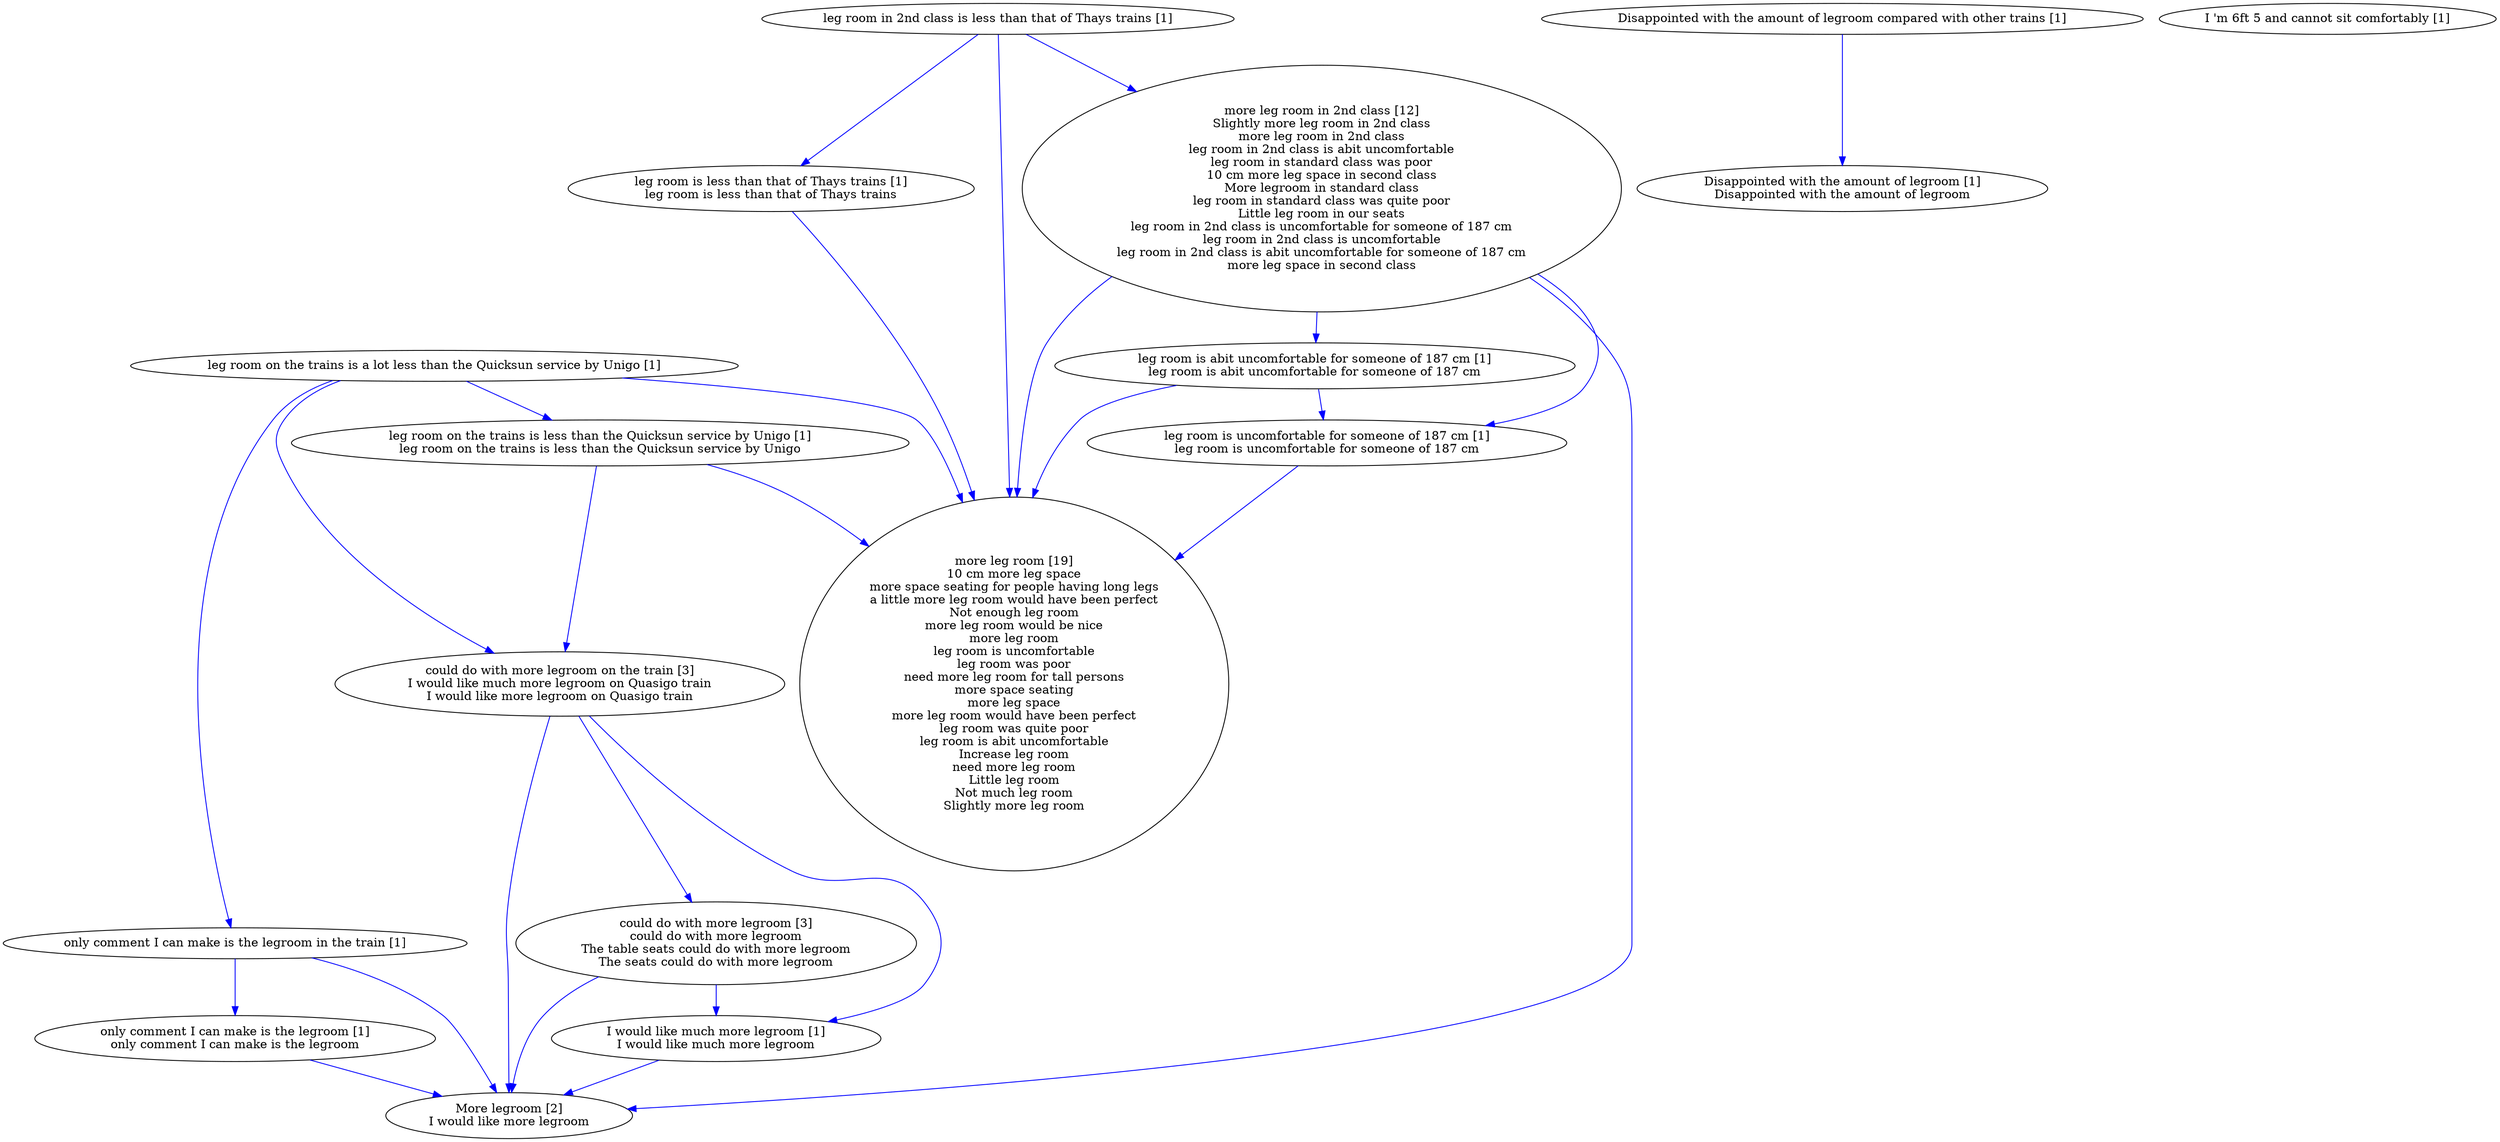 digraph collapsedGraph {
"more leg room [19]\n10 cm more leg space\nmore space seating for people having long legs\na little more leg room would have been perfect\nNot enough leg room\nmore leg room would be nice\nmore leg room\nleg room is uncomfortable\nleg room was poor\nneed more leg room for tall persons\nmore space seating\nmore leg space\nmore leg room would have been perfect\nleg room was quite poor\nleg room is abit uncomfortable\nIncrease leg room\nneed more leg room\nLittle leg room\nNot much leg room\nSlightly more leg room""could do with more legroom on the train [3]\nI would like much more legroom on Quasigo train\nI would like more legroom on Quasigo train""could do with more legroom [3]\ncould do with more legroom\nThe table seats could do with more legroom\nThe seats could do with more legroom""more leg room in 2nd class [12]\nSlightly more leg room in 2nd class\nmore leg room in 2nd class\nleg room in 2nd class is abit uncomfortable\nleg room in standard class was poor\n10 cm more leg space in second class\nMore legroom in standard class\nleg room in standard class was quite poor\nLittle leg room in our seats\nleg room in 2nd class is uncomfortable for someone of 187 cm\nleg room in 2nd class is uncomfortable\nleg room in 2nd class is abit uncomfortable for someone of 187 cm\nmore leg space in second class""More legroom [2]\nI would like more legroom""Disappointed with the amount of legroom compared with other trains [1]""Disappointed with the amount of legroom [1]\nDisappointed with the amount of legroom""I 'm 6ft 5 and cannot sit comfortably [1]""I would like much more legroom [1]\nI would like much more legroom""leg room is abit uncomfortable for someone of 187 cm [1]\nleg room is abit uncomfortable for someone of 187 cm""leg room is uncomfortable for someone of 187 cm [1]\nleg room is uncomfortable for someone of 187 cm""leg room in 2nd class is less than that of Thays trains [1]""leg room is less than that of Thays trains [1]\nleg room is less than that of Thays trains""leg room on the trains is a lot less than the Quicksun service by Unigo [1]""leg room on the trains is less than the Quicksun service by Unigo [1]\nleg room on the trains is less than the Quicksun service by Unigo""only comment I can make is the legroom in the train [1]""only comment I can make is the legroom [1]\nonly comment I can make is the legroom""Disappointed with the amount of legroom compared with other trains [1]" -> "Disappointed with the amount of legroom [1]\nDisappointed with the amount of legroom" [color=blue]
"could do with more legroom on the train [3]\nI would like much more legroom on Quasigo train\nI would like more legroom on Quasigo train" -> "I would like much more legroom [1]\nI would like much more legroom" [color=blue]
"I would like much more legroom [1]\nI would like much more legroom" -> "More legroom [2]\nI would like more legroom" [color=blue]
"more leg room in 2nd class [12]\nSlightly more leg room in 2nd class\nmore leg room in 2nd class\nleg room in 2nd class is abit uncomfortable\nleg room in standard class was poor\n10 cm more leg space in second class\nMore legroom in standard class\nleg room in standard class was quite poor\nLittle leg room in our seats\nleg room in 2nd class is uncomfortable for someone of 187 cm\nleg room in 2nd class is uncomfortable\nleg room in 2nd class is abit uncomfortable for someone of 187 cm\nmore leg space in second class" -> "More legroom [2]\nI would like more legroom" [color=blue]
"could do with more legroom [3]\ncould do with more legroom\nThe table seats could do with more legroom\nThe seats could do with more legroom" -> "I would like much more legroom [1]\nI would like much more legroom" [color=blue]
"could do with more legroom on the train [3]\nI would like much more legroom on Quasigo train\nI would like more legroom on Quasigo train" -> "More legroom [2]\nI would like more legroom" [color=blue]
"could do with more legroom on the train [3]\nI would like much more legroom on Quasigo train\nI would like more legroom on Quasigo train" -> "could do with more legroom [3]\ncould do with more legroom\nThe table seats could do with more legroom\nThe seats could do with more legroom" [color=blue]
"could do with more legroom [3]\ncould do with more legroom\nThe table seats could do with more legroom\nThe seats could do with more legroom" -> "More legroom [2]\nI would like more legroom" [color=blue]
"more leg room in 2nd class [12]\nSlightly more leg room in 2nd class\nmore leg room in 2nd class\nleg room in 2nd class is abit uncomfortable\nleg room in standard class was poor\n10 cm more leg space in second class\nMore legroom in standard class\nleg room in standard class was quite poor\nLittle leg room in our seats\nleg room in 2nd class is uncomfortable for someone of 187 cm\nleg room in 2nd class is uncomfortable\nleg room in 2nd class is abit uncomfortable for someone of 187 cm\nmore leg space in second class" -> "leg room is abit uncomfortable for someone of 187 cm [1]\nleg room is abit uncomfortable for someone of 187 cm" [color=blue]
"leg room is abit uncomfortable for someone of 187 cm [1]\nleg room is abit uncomfortable for someone of 187 cm" -> "leg room is uncomfortable for someone of 187 cm [1]\nleg room is uncomfortable for someone of 187 cm" [color=blue]
"more leg room in 2nd class [12]\nSlightly more leg room in 2nd class\nmore leg room in 2nd class\nleg room in 2nd class is abit uncomfortable\nleg room in standard class was poor\n10 cm more leg space in second class\nMore legroom in standard class\nleg room in standard class was quite poor\nLittle leg room in our seats\nleg room in 2nd class is uncomfortable for someone of 187 cm\nleg room in 2nd class is uncomfortable\nleg room in 2nd class is abit uncomfortable for someone of 187 cm\nmore leg space in second class" -> "leg room is uncomfortable for someone of 187 cm [1]\nleg room is uncomfortable for someone of 187 cm" [color=blue]
"more leg room in 2nd class [12]\nSlightly more leg room in 2nd class\nmore leg room in 2nd class\nleg room in 2nd class is abit uncomfortable\nleg room in standard class was poor\n10 cm more leg space in second class\nMore legroom in standard class\nleg room in standard class was quite poor\nLittle leg room in our seats\nleg room in 2nd class is uncomfortable for someone of 187 cm\nleg room in 2nd class is uncomfortable\nleg room in 2nd class is abit uncomfortable for someone of 187 cm\nmore leg space in second class" -> "more leg room [19]\n10 cm more leg space\nmore space seating for people having long legs\na little more leg room would have been perfect\nNot enough leg room\nmore leg room would be nice\nmore leg room\nleg room is uncomfortable\nleg room was poor\nneed more leg room for tall persons\nmore space seating\nmore leg space\nmore leg room would have been perfect\nleg room was quite poor\nleg room is abit uncomfortable\nIncrease leg room\nneed more leg room\nLittle leg room\nNot much leg room\nSlightly more leg room" [color=blue]
"leg room is abit uncomfortable for someone of 187 cm [1]\nleg room is abit uncomfortable for someone of 187 cm" -> "more leg room [19]\n10 cm more leg space\nmore space seating for people having long legs\na little more leg room would have been perfect\nNot enough leg room\nmore leg room would be nice\nmore leg room\nleg room is uncomfortable\nleg room was poor\nneed more leg room for tall persons\nmore space seating\nmore leg space\nmore leg room would have been perfect\nleg room was quite poor\nleg room is abit uncomfortable\nIncrease leg room\nneed more leg room\nLittle leg room\nNot much leg room\nSlightly more leg room" [color=blue]
"leg room is uncomfortable for someone of 187 cm [1]\nleg room is uncomfortable for someone of 187 cm" -> "more leg room [19]\n10 cm more leg space\nmore space seating for people having long legs\na little more leg room would have been perfect\nNot enough leg room\nmore leg room would be nice\nmore leg room\nleg room is uncomfortable\nleg room was poor\nneed more leg room for tall persons\nmore space seating\nmore leg space\nmore leg room would have been perfect\nleg room was quite poor\nleg room is abit uncomfortable\nIncrease leg room\nneed more leg room\nLittle leg room\nNot much leg room\nSlightly more leg room" [color=blue]
"leg room in 2nd class is less than that of Thays trains [1]" -> "leg room is less than that of Thays trains [1]\nleg room is less than that of Thays trains" [color=blue]
"leg room in 2nd class is less than that of Thays trains [1]" -> "more leg room in 2nd class [12]\nSlightly more leg room in 2nd class\nmore leg room in 2nd class\nleg room in 2nd class is abit uncomfortable\nleg room in standard class was poor\n10 cm more leg space in second class\nMore legroom in standard class\nleg room in standard class was quite poor\nLittle leg room in our seats\nleg room in 2nd class is uncomfortable for someone of 187 cm\nleg room in 2nd class is uncomfortable\nleg room in 2nd class is abit uncomfortable for someone of 187 cm\nmore leg space in second class" [color=blue]
"leg room in 2nd class is less than that of Thays trains [1]" -> "more leg room [19]\n10 cm more leg space\nmore space seating for people having long legs\na little more leg room would have been perfect\nNot enough leg room\nmore leg room would be nice\nmore leg room\nleg room is uncomfortable\nleg room was poor\nneed more leg room for tall persons\nmore space seating\nmore leg space\nmore leg room would have been perfect\nleg room was quite poor\nleg room is abit uncomfortable\nIncrease leg room\nneed more leg room\nLittle leg room\nNot much leg room\nSlightly more leg room" [color=blue]
"leg room is less than that of Thays trains [1]\nleg room is less than that of Thays trains" -> "more leg room [19]\n10 cm more leg space\nmore space seating for people having long legs\na little more leg room would have been perfect\nNot enough leg room\nmore leg room would be nice\nmore leg room\nleg room is uncomfortable\nleg room was poor\nneed more leg room for tall persons\nmore space seating\nmore leg space\nmore leg room would have been perfect\nleg room was quite poor\nleg room is abit uncomfortable\nIncrease leg room\nneed more leg room\nLittle leg room\nNot much leg room\nSlightly more leg room" [color=blue]
"leg room on the trains is a lot less than the Quicksun service by Unigo [1]" -> "leg room on the trains is less than the Quicksun service by Unigo [1]\nleg room on the trains is less than the Quicksun service by Unigo" [color=blue]
"leg room on the trains is a lot less than the Quicksun service by Unigo [1]" -> "more leg room [19]\n10 cm more leg space\nmore space seating for people having long legs\na little more leg room would have been perfect\nNot enough leg room\nmore leg room would be nice\nmore leg room\nleg room is uncomfortable\nleg room was poor\nneed more leg room for tall persons\nmore space seating\nmore leg space\nmore leg room would have been perfect\nleg room was quite poor\nleg room is abit uncomfortable\nIncrease leg room\nneed more leg room\nLittle leg room\nNot much leg room\nSlightly more leg room" [color=blue]
"leg room on the trains is a lot less than the Quicksun service by Unigo [1]" -> "could do with more legroom on the train [3]\nI would like much more legroom on Quasigo train\nI would like more legroom on Quasigo train" [color=blue]
"leg room on the trains is less than the Quicksun service by Unigo [1]\nleg room on the trains is less than the Quicksun service by Unigo" -> "more leg room [19]\n10 cm more leg space\nmore space seating for people having long legs\na little more leg room would have been perfect\nNot enough leg room\nmore leg room would be nice\nmore leg room\nleg room is uncomfortable\nleg room was poor\nneed more leg room for tall persons\nmore space seating\nmore leg space\nmore leg room would have been perfect\nleg room was quite poor\nleg room is abit uncomfortable\nIncrease leg room\nneed more leg room\nLittle leg room\nNot much leg room\nSlightly more leg room" [color=blue]
"leg room on the trains is less than the Quicksun service by Unigo [1]\nleg room on the trains is less than the Quicksun service by Unigo" -> "could do with more legroom on the train [3]\nI would like much more legroom on Quasigo train\nI would like more legroom on Quasigo train" [color=blue]
"only comment I can make is the legroom in the train [1]" -> "only comment I can make is the legroom [1]\nonly comment I can make is the legroom" [color=blue]
"leg room on the trains is a lot less than the Quicksun service by Unigo [1]" -> "only comment I can make is the legroom in the train [1]" [color=blue]
"only comment I can make is the legroom in the train [1]" -> "More legroom [2]\nI would like more legroom" [color=blue]
"only comment I can make is the legroom [1]\nonly comment I can make is the legroom" -> "More legroom [2]\nI would like more legroom" [color=blue]
}